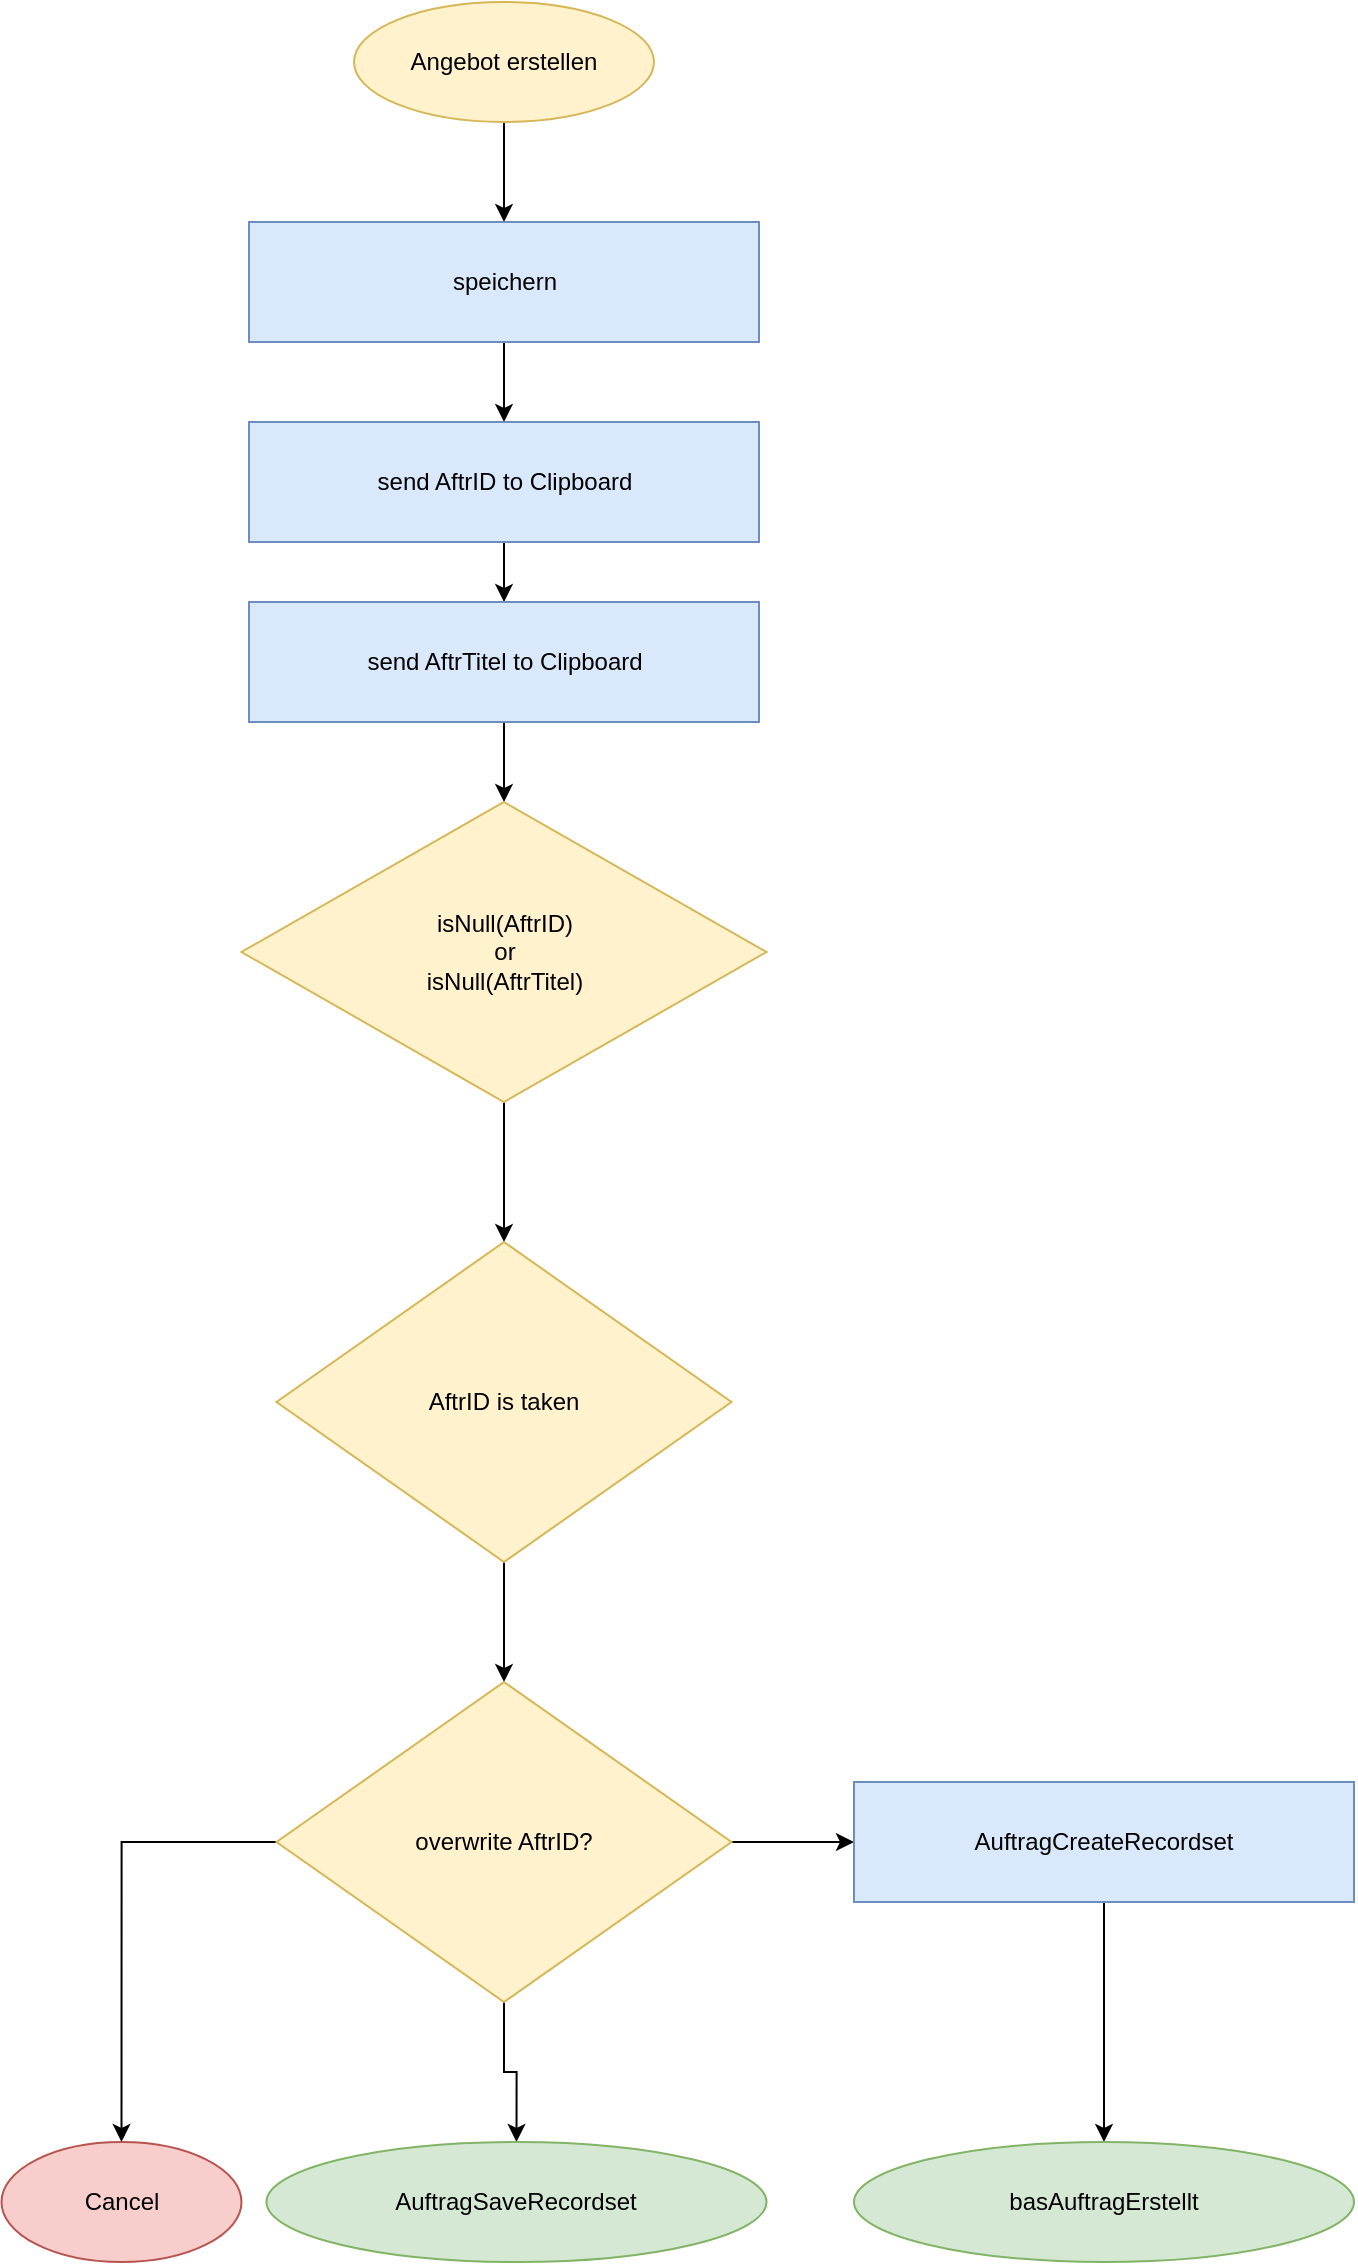 <mxfile>
    <diagram id="VqhJO3bahOa57D4ktnoT" name="Page-1">
        <mxGraphModel dx="763" dy="610" grid="1" gridSize="10" guides="1" tooltips="1" connect="1" arrows="1" fold="1" page="1" pageScale="1" pageWidth="827" pageHeight="1169" math="0" shadow="0">
            <root>
                <mxCell id="0"/>
                <mxCell id="1" parent="0"/>
                <mxCell id="4" style="edgeStyle=orthogonalEdgeStyle;rounded=0;orthogonalLoop=1;jettySize=auto;html=1;" edge="1" parent="1" source="2" target="3">
                    <mxGeometry relative="1" as="geometry"/>
                </mxCell>
                <mxCell id="2" value="Angebot erstellen" style="ellipse;whiteSpace=wrap;html=1;fillColor=#fff2cc;strokeColor=#d6b656;fontColor=#000000;" vertex="1" parent="1">
                    <mxGeometry x="290" y="20" width="150" height="60" as="geometry"/>
                </mxCell>
                <mxCell id="7" style="edgeStyle=orthogonalEdgeStyle;rounded=0;orthogonalLoop=1;jettySize=auto;html=1;entryX=0.5;entryY=0;entryDx=0;entryDy=0;" edge="1" parent="1" source="3" target="5">
                    <mxGeometry relative="1" as="geometry"/>
                </mxCell>
                <mxCell id="3" value="speichern" style="whiteSpace=wrap;html=1;fillColor=#dae8fc;strokeColor=#6c8ebf;fontColor=#000000;" vertex="1" parent="1">
                    <mxGeometry x="237.5" y="130" width="255" height="60" as="geometry"/>
                </mxCell>
                <mxCell id="8" style="edgeStyle=orthogonalEdgeStyle;rounded=0;orthogonalLoop=1;jettySize=auto;html=1;exitX=0.5;exitY=1;exitDx=0;exitDy=0;entryX=0.5;entryY=0;entryDx=0;entryDy=0;" edge="1" parent="1" source="5" target="6">
                    <mxGeometry relative="1" as="geometry"/>
                </mxCell>
                <mxCell id="5" value="send AftrID to Clipboard" style="whiteSpace=wrap;html=1;fillColor=#dae8fc;strokeColor=#6c8ebf;fontColor=#000000;" vertex="1" parent="1">
                    <mxGeometry x="237.5" y="230" width="255" height="60" as="geometry"/>
                </mxCell>
                <mxCell id="22" style="edgeStyle=orthogonalEdgeStyle;rounded=0;orthogonalLoop=1;jettySize=auto;html=1;exitX=0.5;exitY=1;exitDx=0;exitDy=0;entryX=0.5;entryY=0;entryDx=0;entryDy=0;" edge="1" parent="1" source="6" target="9">
                    <mxGeometry relative="1" as="geometry"/>
                </mxCell>
                <mxCell id="6" value="send AftrTitel to Clipboard" style="whiteSpace=wrap;html=1;fillColor=#dae8fc;strokeColor=#6c8ebf;fontColor=#000000;" vertex="1" parent="1">
                    <mxGeometry x="237.5" y="320" width="255" height="60" as="geometry"/>
                </mxCell>
                <mxCell id="21" style="edgeStyle=orthogonalEdgeStyle;rounded=0;orthogonalLoop=1;jettySize=auto;html=1;exitX=0.5;exitY=1;exitDx=0;exitDy=0;entryX=0.5;entryY=0;entryDx=0;entryDy=0;" edge="1" parent="1" source="9" target="10">
                    <mxGeometry relative="1" as="geometry"/>
                </mxCell>
                <mxCell id="9" value="isNull(AftrID)&lt;br&gt;or&lt;br&gt;isNull(AftrTitel)" style="rhombus;whiteSpace=wrap;html=1;fillColor=#fff2cc;strokeColor=#d6b656;fontColor=#000000;" vertex="1" parent="1">
                    <mxGeometry x="233.75" y="420" width="262.5" height="150" as="geometry"/>
                </mxCell>
                <mxCell id="19" style="edgeStyle=orthogonalEdgeStyle;rounded=0;orthogonalLoop=1;jettySize=auto;html=1;exitX=0.5;exitY=1;exitDx=0;exitDy=0;entryX=0.5;entryY=0;entryDx=0;entryDy=0;" edge="1" parent="1" source="10" target="11">
                    <mxGeometry relative="1" as="geometry"/>
                </mxCell>
                <mxCell id="10" value="AftrID is taken" style="rhombus;whiteSpace=wrap;html=1;strokeColor=#d6b656;fillColor=#fff2cc;fontColor=#000000;" vertex="1" parent="1">
                    <mxGeometry x="251.25" y="640" width="227.5" height="160" as="geometry"/>
                </mxCell>
                <mxCell id="17" style="edgeStyle=orthogonalEdgeStyle;rounded=0;orthogonalLoop=1;jettySize=auto;html=1;exitX=0.5;exitY=1;exitDx=0;exitDy=0;entryX=0.5;entryY=0;entryDx=0;entryDy=0;" edge="1" parent="1" source="11" target="13">
                    <mxGeometry relative="1" as="geometry"/>
                </mxCell>
                <mxCell id="18" style="edgeStyle=orthogonalEdgeStyle;rounded=0;orthogonalLoop=1;jettySize=auto;html=1;exitX=1;exitY=0.5;exitDx=0;exitDy=0;entryX=0;entryY=0.5;entryDx=0;entryDy=0;" edge="1" parent="1" source="11" target="14">
                    <mxGeometry relative="1" as="geometry"/>
                </mxCell>
                <mxCell id="20" style="edgeStyle=orthogonalEdgeStyle;rounded=0;orthogonalLoop=1;jettySize=auto;html=1;exitX=0;exitY=0.5;exitDx=0;exitDy=0;entryX=0.5;entryY=0;entryDx=0;entryDy=0;" edge="1" parent="1" source="11" target="12">
                    <mxGeometry relative="1" as="geometry"/>
                </mxCell>
                <mxCell id="11" value="overwrite AftrID?" style="rhombus;whiteSpace=wrap;html=1;strokeColor=#d6b656;fillColor=#fff2cc;fontColor=#000000;" vertex="1" parent="1">
                    <mxGeometry x="251.25" y="860" width="227.5" height="160" as="geometry"/>
                </mxCell>
                <mxCell id="12" value="Cancel" style="ellipse;whiteSpace=wrap;html=1;strokeColor=#b85450;fillColor=#f8cecc;fontColor=#000000;" vertex="1" parent="1">
                    <mxGeometry x="113.75" y="1090" width="120" height="60" as="geometry"/>
                </mxCell>
                <mxCell id="13" value="AuftragSaveRecordset" style="ellipse;whiteSpace=wrap;html=1;strokeColor=#82b366;fillColor=#d5e8d4;fontColor=#000000;" vertex="1" parent="1">
                    <mxGeometry x="246.25" y="1090" width="250" height="60" as="geometry"/>
                </mxCell>
                <mxCell id="16" style="edgeStyle=orthogonalEdgeStyle;rounded=0;orthogonalLoop=1;jettySize=auto;html=1;entryX=0.5;entryY=0;entryDx=0;entryDy=0;" edge="1" parent="1" source="14" target="15">
                    <mxGeometry relative="1" as="geometry"/>
                </mxCell>
                <mxCell id="14" value="AuftragCreateRecordset" style="whiteSpace=wrap;html=1;strokeColor=#6c8ebf;fillColor=#dae8fc;fontColor=#000000;" vertex="1" parent="1">
                    <mxGeometry x="540" y="910" width="250" height="60" as="geometry"/>
                </mxCell>
                <mxCell id="15" value="basAuftragErstellt" style="ellipse;whiteSpace=wrap;html=1;strokeColor=#82b366;fillColor=#d5e8d4;fontColor=#000000;" vertex="1" parent="1">
                    <mxGeometry x="540" y="1090" width="250" height="60" as="geometry"/>
                </mxCell>
            </root>
        </mxGraphModel>
    </diagram>
</mxfile>